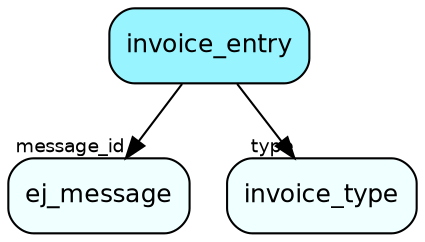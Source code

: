 digraph invoice_entry  {
node [shape = box style="rounded, filled" fontname = "Helvetica" fontsize = "12" ]
edge [fontname = "Helvetica" fontsize = "9"]

invoice_entry[fillcolor = "cadetblue1"]
ej_message[fillcolor = "azure1"]
invoice_type[fillcolor = "azure1"]
invoice_entry -> ej_message [headlabel = "message_id"]
invoice_entry -> invoice_type [headlabel = "type"]
}
